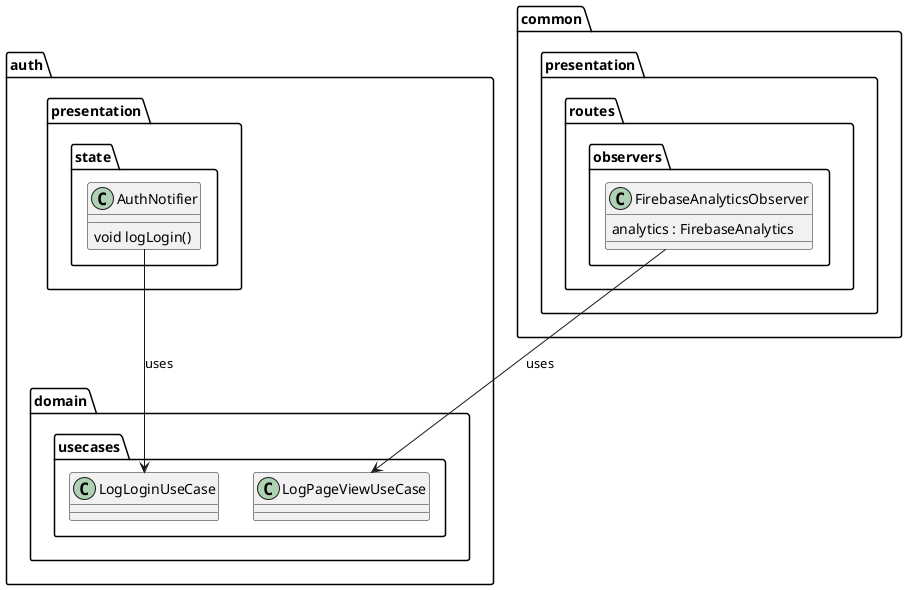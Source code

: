 @startuml
package auth.presentation.state {
    class AuthNotifier {
        void logLogin()
    }
}

package common.presentation.routes.observers {
    class FirebaseAnalyticsObserver {
        analytics : FirebaseAnalytics
    }
}

package auth.domain.usecases {
    class LogLoginUseCase{}
    class LogPageViewUseCase{}
}



AuthNotifier --> LogLoginUseCase : uses
FirebaseAnalyticsObserver --> LogPageViewUseCase : uses
@enduml